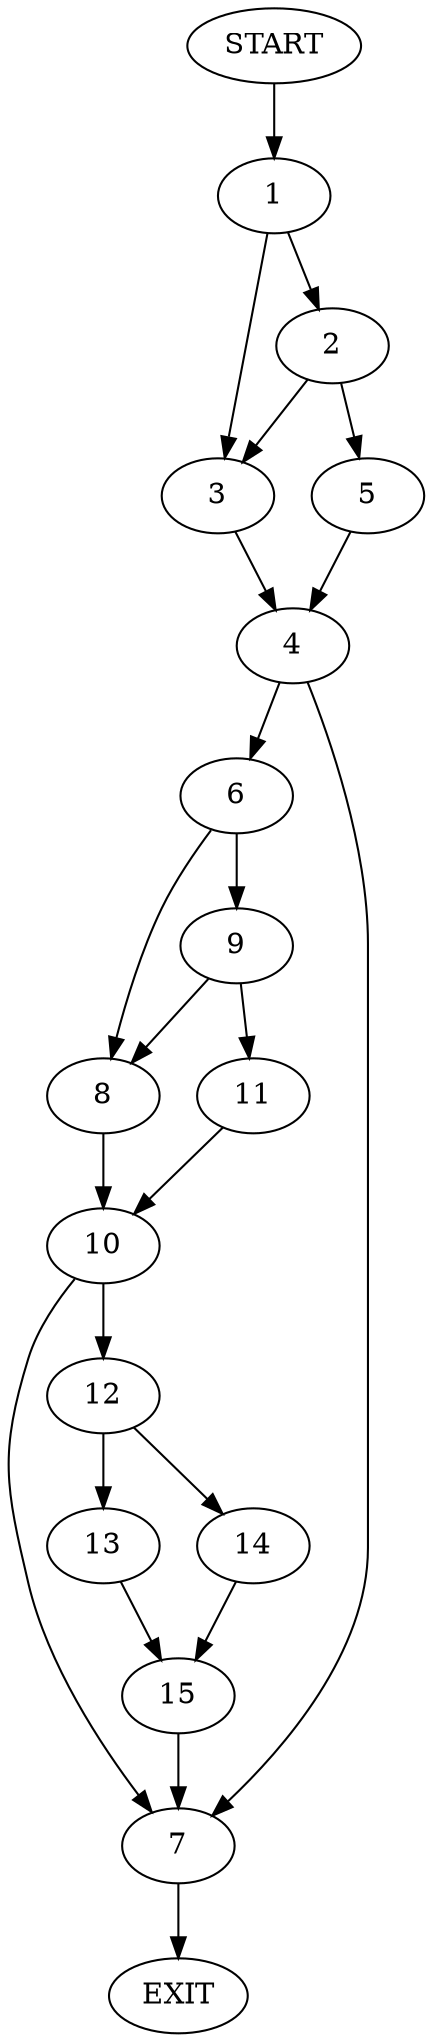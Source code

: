 digraph {
0 [label="START"]
16 [label="EXIT"]
0 -> 1
1 -> 2
1 -> 3
3 -> 4
2 -> 3
2 -> 5
5 -> 4
4 -> 6
4 -> 7
7 -> 16
6 -> 8
6 -> 9
8 -> 10
9 -> 8
9 -> 11
11 -> 10
10 -> 12
10 -> 7
12 -> 13
12 -> 14
13 -> 15
14 -> 15
15 -> 7
}
